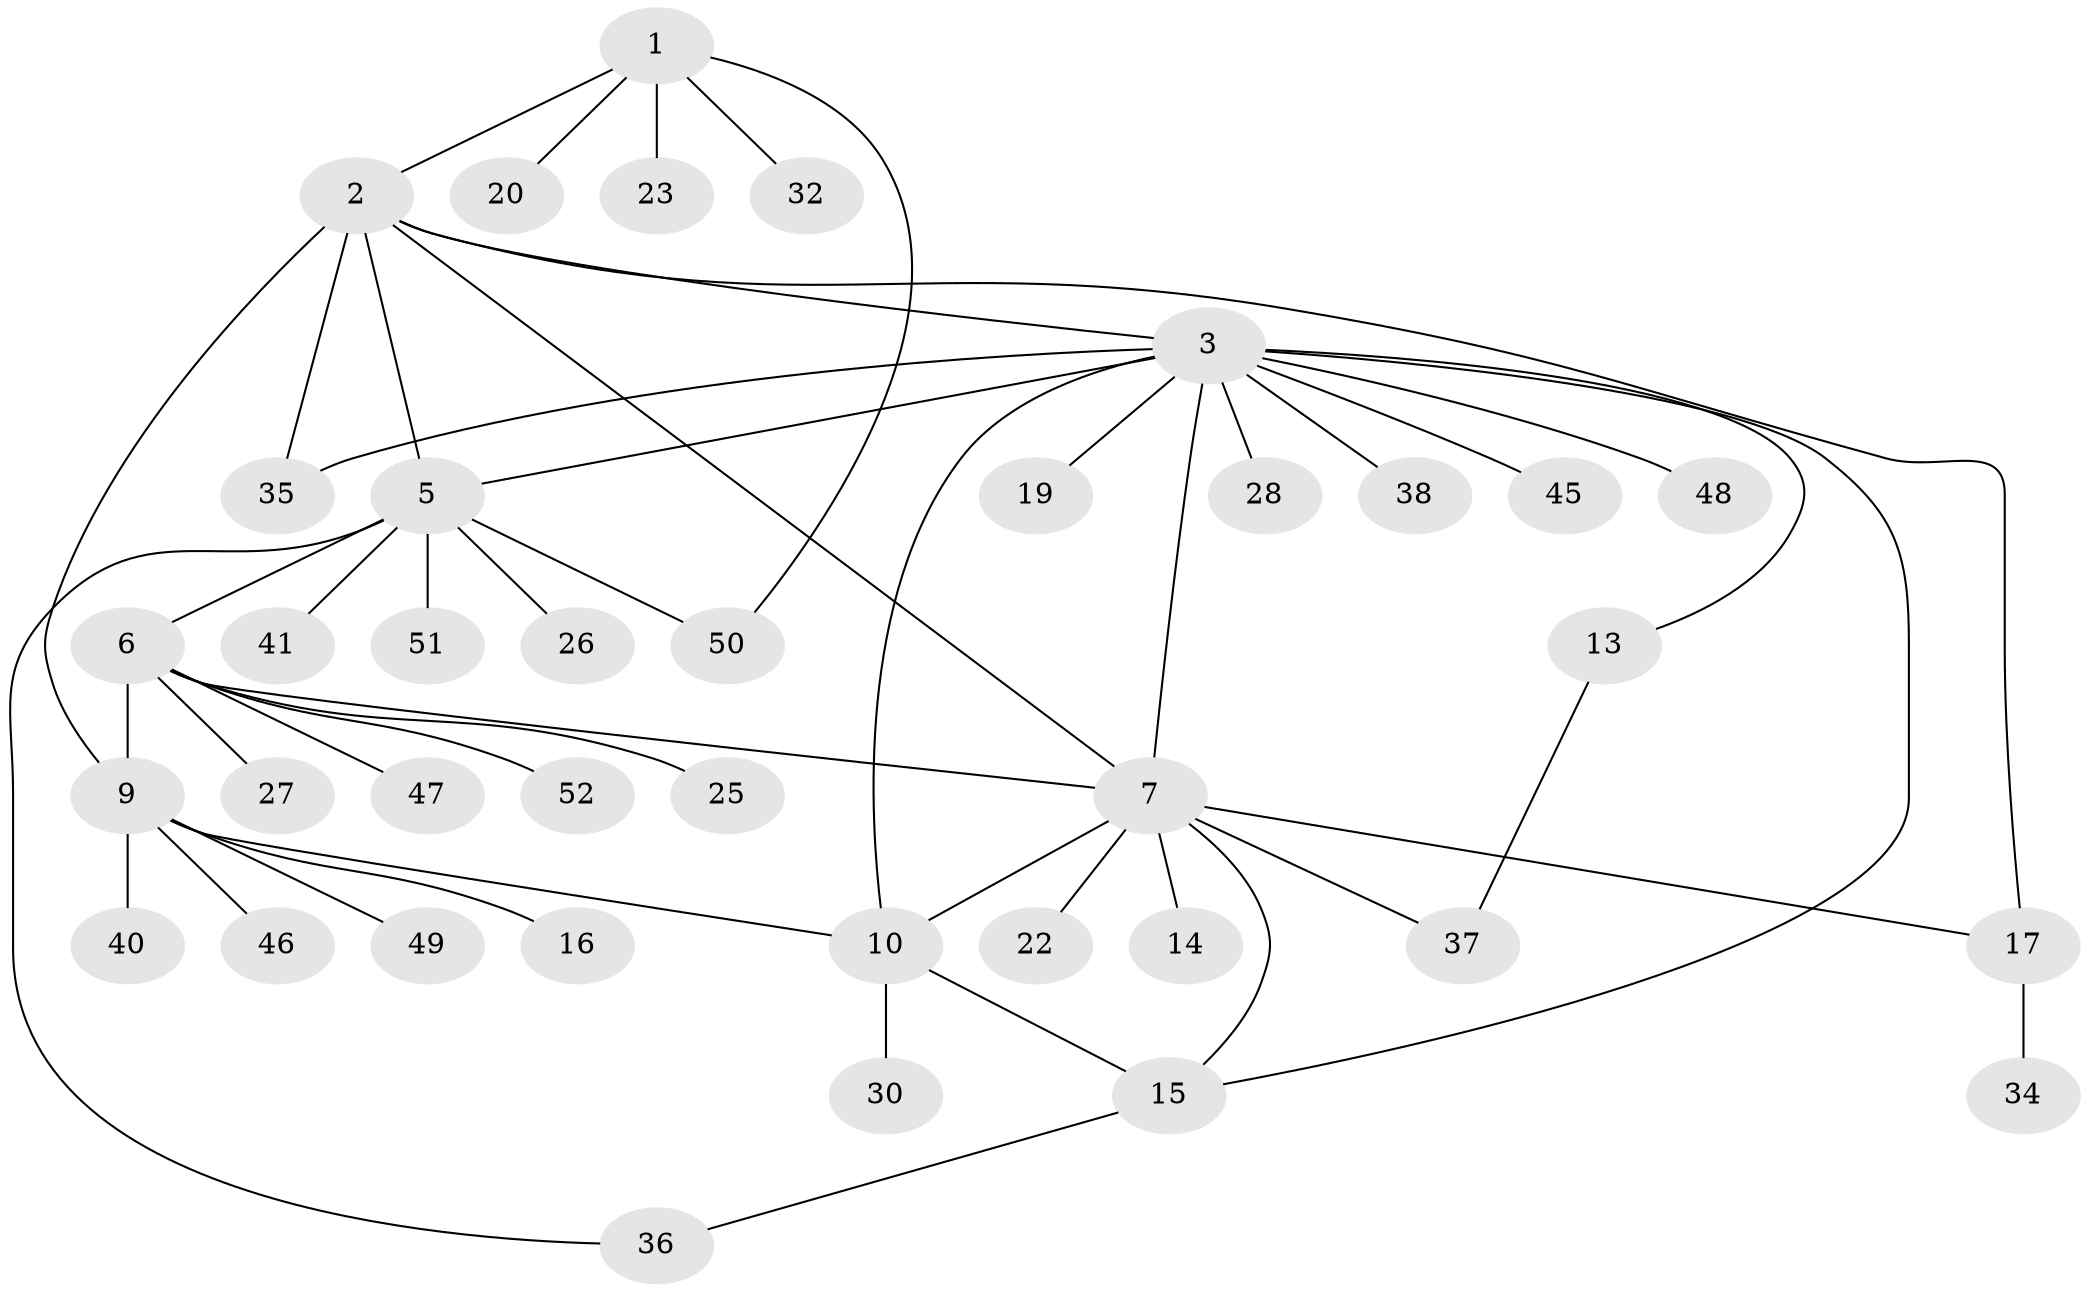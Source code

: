 // original degree distribution, {6: 0.057692307692307696, 8: 0.019230769230769232, 7: 0.057692307692307696, 2: 0.2692307692307692, 5: 0.038461538461538464, 9: 0.019230769230769232, 3: 0.07692307692307693, 1: 0.46153846153846156}
// Generated by graph-tools (version 1.1) at 2025/42/03/06/25 10:42:15]
// undirected, 38 vertices, 50 edges
graph export_dot {
graph [start="1"]
  node [color=gray90,style=filled];
  1 [super="+43"];
  2 [super="+4"];
  3 [super="+12"];
  5 [super="+18"];
  6 [super="+39"];
  7 [super="+8"];
  9 [super="+11"];
  10 [super="+33"];
  13 [super="+29"];
  14 [super="+31"];
  15 [super="+21"];
  16 [super="+42"];
  17 [super="+24"];
  19;
  20;
  22;
  23;
  25;
  26 [super="+44"];
  27;
  28;
  30;
  32;
  34;
  35;
  36;
  37;
  38;
  40;
  41;
  45;
  46;
  47;
  48;
  49;
  50;
  51;
  52;
  1 -- 2;
  1 -- 20;
  1 -- 23;
  1 -- 32;
  1 -- 50;
  2 -- 5 [weight=2];
  2 -- 9;
  2 -- 35;
  2 -- 17;
  2 -- 3;
  2 -- 7;
  3 -- 5;
  3 -- 10;
  3 -- 13;
  3 -- 15;
  3 -- 48;
  3 -- 35;
  3 -- 19;
  3 -- 38;
  3 -- 28;
  3 -- 45;
  3 -- 7;
  5 -- 6;
  5 -- 36;
  5 -- 51;
  5 -- 50;
  5 -- 41;
  5 -- 26;
  6 -- 9;
  6 -- 25;
  6 -- 27;
  6 -- 47;
  6 -- 52;
  6 -- 7;
  7 -- 10;
  7 -- 37;
  7 -- 14;
  7 -- 15;
  7 -- 17;
  7 -- 22;
  9 -- 10;
  9 -- 40;
  9 -- 49;
  9 -- 16;
  9 -- 46;
  10 -- 30;
  10 -- 15;
  13 -- 37;
  15 -- 36;
  17 -- 34;
}
